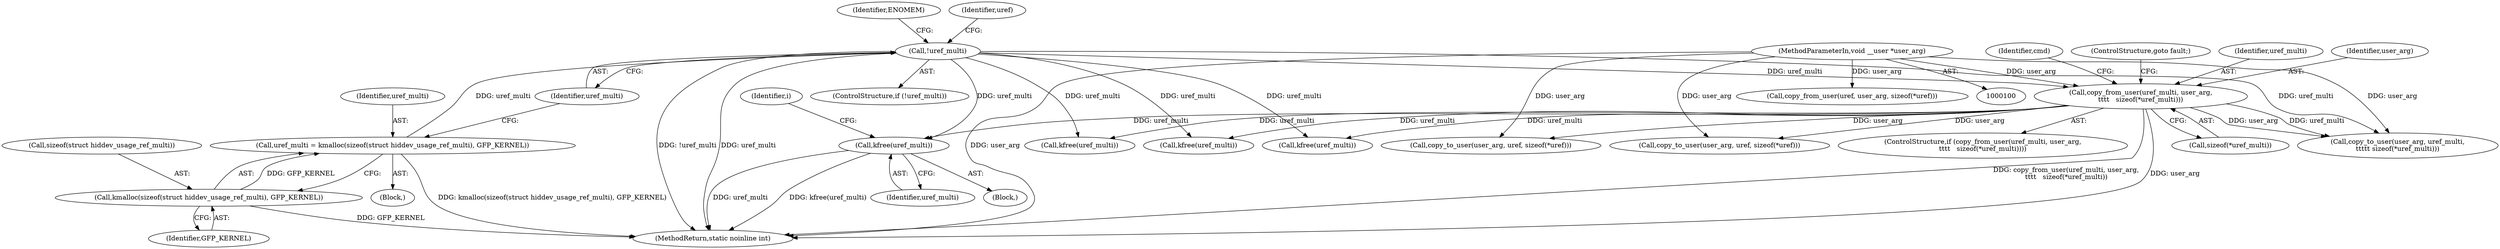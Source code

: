 digraph "0_linux_93a2001bdfd5376c3dc2158653034c20392d15c5@API" {
"1000420" [label="(Call,kfree(uref_multi))"];
"1000148" [label="(Call,copy_from_user(uref_multi, user_arg,\n\t\t\t\t   sizeof(*uref_multi)))"];
"1000127" [label="(Call,!uref_multi)"];
"1000120" [label="(Call,uref_multi = kmalloc(sizeof(struct hiddev_usage_ref_multi), GFP_KERNEL))"];
"1000122" [label="(Call,kmalloc(sizeof(struct hiddev_usage_ref_multi), GFP_KERNEL))"];
"1000103" [label="(MethodParameterIn,void __user *user_arg)"];
"1000128" [label="(Identifier,uref_multi)"];
"1000373" [label="(Block,)"];
"1000166" [label="(Identifier,cmd)"];
"1000158" [label="(Call,copy_from_user(uref, user_arg, sizeof(*uref)))"];
"1000151" [label="(Call,sizeof(*uref_multi))"];
"1000147" [label="(ControlStructure,if (copy_from_user(uref_multi, user_arg,\n\t\t\t\t   sizeof(*uref_multi))))"];
"1000423" [label="(Identifier,i)"];
"1000131" [label="(Identifier,ENOMEM)"];
"1000123" [label="(Call,sizeof(struct hiddev_usage_ref_multi))"];
"1000122" [label="(Call,kmalloc(sizeof(struct hiddev_usage_ref_multi), GFP_KERNEL))"];
"1000133" [label="(Identifier,uref)"];
"1000126" [label="(ControlStructure,if (!uref_multi))"];
"1000154" [label="(ControlStructure,goto fault;)"];
"1000127" [label="(Call,!uref_multi)"];
"1000120" [label="(Call,uref_multi = kmalloc(sizeof(struct hiddev_usage_ref_multi), GFP_KERNEL))"];
"1000387" [label="(Call,copy_to_user(user_arg, uref, sizeof(*uref)))"];
"1000149" [label="(Identifier,uref_multi)"];
"1000234" [label="(Call,copy_to_user(user_arg, uref, sizeof(*uref)))"];
"1000505" [label="(MethodReturn,static noinline int)"];
"1000500" [label="(Call,kfree(uref_multi))"];
"1000494" [label="(Call,kfree(uref_multi))"];
"1000452" [label="(Call,copy_to_user(user_arg, uref_multi,\n\t\t\t\t\t sizeof(*uref_multi)))"];
"1000420" [label="(Call,kfree(uref_multi))"];
"1000121" [label="(Identifier,uref_multi)"];
"1000104" [label="(Block,)"];
"1000103" [label="(MethodParameterIn,void __user *user_arg)"];
"1000421" [label="(Identifier,uref_multi)"];
"1000150" [label="(Identifier,user_arg)"];
"1000125" [label="(Identifier,GFP_KERNEL)"];
"1000148" [label="(Call,copy_from_user(uref_multi, user_arg,\n\t\t\t\t   sizeof(*uref_multi)))"];
"1000489" [label="(Call,kfree(uref_multi))"];
"1000420" -> "1000373"  [label="AST: "];
"1000420" -> "1000421"  [label="CFG: "];
"1000421" -> "1000420"  [label="AST: "];
"1000423" -> "1000420"  [label="CFG: "];
"1000420" -> "1000505"  [label="DDG: kfree(uref_multi)"];
"1000420" -> "1000505"  [label="DDG: uref_multi"];
"1000148" -> "1000420"  [label="DDG: uref_multi"];
"1000127" -> "1000420"  [label="DDG: uref_multi"];
"1000148" -> "1000147"  [label="AST: "];
"1000148" -> "1000151"  [label="CFG: "];
"1000149" -> "1000148"  [label="AST: "];
"1000150" -> "1000148"  [label="AST: "];
"1000151" -> "1000148"  [label="AST: "];
"1000154" -> "1000148"  [label="CFG: "];
"1000166" -> "1000148"  [label="CFG: "];
"1000148" -> "1000505"  [label="DDG: copy_from_user(uref_multi, user_arg,\n\t\t\t\t   sizeof(*uref_multi))"];
"1000148" -> "1000505"  [label="DDG: user_arg"];
"1000127" -> "1000148"  [label="DDG: uref_multi"];
"1000103" -> "1000148"  [label="DDG: user_arg"];
"1000148" -> "1000234"  [label="DDG: user_arg"];
"1000148" -> "1000387"  [label="DDG: user_arg"];
"1000148" -> "1000452"  [label="DDG: user_arg"];
"1000148" -> "1000452"  [label="DDG: uref_multi"];
"1000148" -> "1000489"  [label="DDG: uref_multi"];
"1000148" -> "1000494"  [label="DDG: uref_multi"];
"1000148" -> "1000500"  [label="DDG: uref_multi"];
"1000127" -> "1000126"  [label="AST: "];
"1000127" -> "1000128"  [label="CFG: "];
"1000128" -> "1000127"  [label="AST: "];
"1000131" -> "1000127"  [label="CFG: "];
"1000133" -> "1000127"  [label="CFG: "];
"1000127" -> "1000505"  [label="DDG: !uref_multi"];
"1000127" -> "1000505"  [label="DDG: uref_multi"];
"1000120" -> "1000127"  [label="DDG: uref_multi"];
"1000127" -> "1000452"  [label="DDG: uref_multi"];
"1000127" -> "1000489"  [label="DDG: uref_multi"];
"1000127" -> "1000494"  [label="DDG: uref_multi"];
"1000127" -> "1000500"  [label="DDG: uref_multi"];
"1000120" -> "1000104"  [label="AST: "];
"1000120" -> "1000122"  [label="CFG: "];
"1000121" -> "1000120"  [label="AST: "];
"1000122" -> "1000120"  [label="AST: "];
"1000128" -> "1000120"  [label="CFG: "];
"1000120" -> "1000505"  [label="DDG: kmalloc(sizeof(struct hiddev_usage_ref_multi), GFP_KERNEL)"];
"1000122" -> "1000120"  [label="DDG: GFP_KERNEL"];
"1000122" -> "1000125"  [label="CFG: "];
"1000123" -> "1000122"  [label="AST: "];
"1000125" -> "1000122"  [label="AST: "];
"1000122" -> "1000505"  [label="DDG: GFP_KERNEL"];
"1000103" -> "1000100"  [label="AST: "];
"1000103" -> "1000505"  [label="DDG: user_arg"];
"1000103" -> "1000158"  [label="DDG: user_arg"];
"1000103" -> "1000234"  [label="DDG: user_arg"];
"1000103" -> "1000387"  [label="DDG: user_arg"];
"1000103" -> "1000452"  [label="DDG: user_arg"];
}
